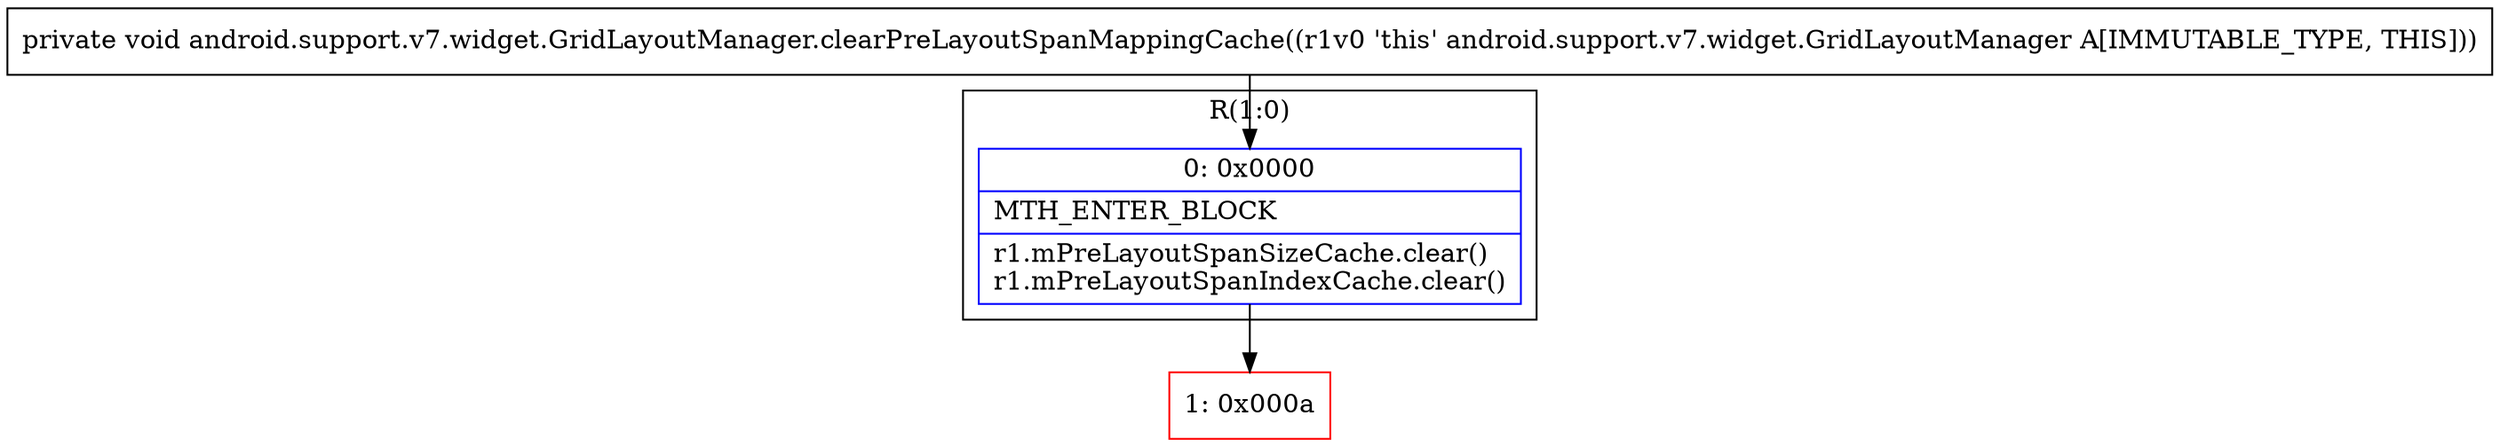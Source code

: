 digraph "CFG forandroid.support.v7.widget.GridLayoutManager.clearPreLayoutSpanMappingCache()V" {
subgraph cluster_Region_350939902 {
label = "R(1:0)";
node [shape=record,color=blue];
Node_0 [shape=record,label="{0\:\ 0x0000|MTH_ENTER_BLOCK\l|r1.mPreLayoutSpanSizeCache.clear()\lr1.mPreLayoutSpanIndexCache.clear()\l}"];
}
Node_1 [shape=record,color=red,label="{1\:\ 0x000a}"];
MethodNode[shape=record,label="{private void android.support.v7.widget.GridLayoutManager.clearPreLayoutSpanMappingCache((r1v0 'this' android.support.v7.widget.GridLayoutManager A[IMMUTABLE_TYPE, THIS])) }"];
MethodNode -> Node_0;
Node_0 -> Node_1;
}

